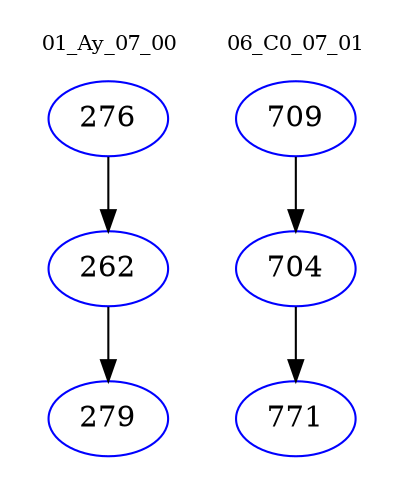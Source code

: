 digraph{
subgraph cluster_0 {
color = white
label = "01_Ay_07_00";
fontsize=10;
T0_276 [label="276", color="blue"]
T0_276 -> T0_262 [color="black"]
T0_262 [label="262", color="blue"]
T0_262 -> T0_279 [color="black"]
T0_279 [label="279", color="blue"]
}
subgraph cluster_1 {
color = white
label = "06_C0_07_01";
fontsize=10;
T1_709 [label="709", color="blue"]
T1_709 -> T1_704 [color="black"]
T1_704 [label="704", color="blue"]
T1_704 -> T1_771 [color="black"]
T1_771 [label="771", color="blue"]
}
}
